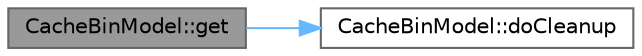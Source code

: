 digraph "CacheBinModel::get"
{
 // LATEX_PDF_SIZE
  bgcolor="transparent";
  edge [fontname=Helvetica,fontsize=10,labelfontname=Helvetica,labelfontsize=10];
  node [fontname=Helvetica,fontsize=10,shape=box,height=0.2,width=0.4];
  rankdir="LR";
  Node1 [id="Node000001",label="CacheBinModel::get",height=0.2,width=0.4,color="gray40", fillcolor="grey60", style="filled", fontcolor="black",tooltip=" "];
  Node1 -> Node2 [id="edge2_Node000001_Node000002",color="steelblue1",style="solid",tooltip=" "];
  Node2 [id="Node000002",label="CacheBinModel::doCleanup",height=0.2,width=0.4,color="grey40", fillcolor="white", style="filled",URL="$class_cache_bin_model.html#a2bdde8c4363d726d5ef1744181498b13",tooltip=" "];
}
